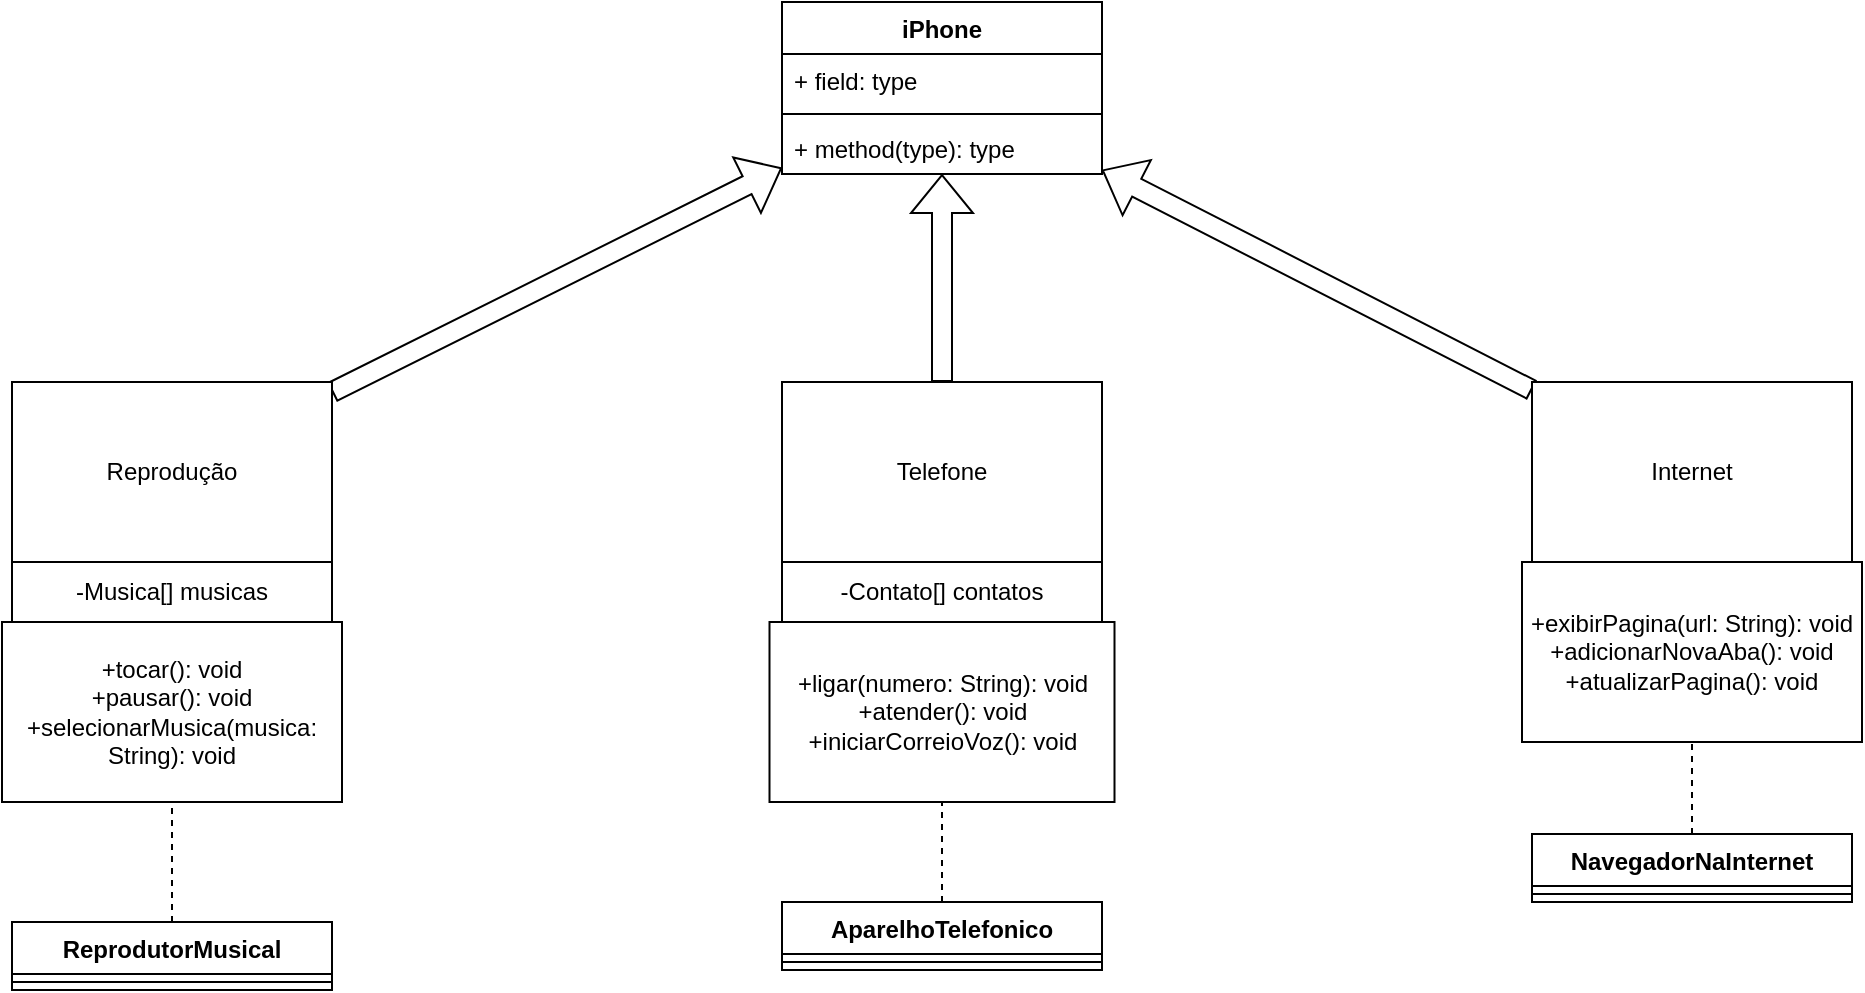 <mxfile version="24.5.2" type="github">
  <diagram name="Page-1" id="e7e014a7-5840-1c2e-5031-d8a46d1fe8dd">
    <mxGraphModel dx="1063" dy="592" grid="1" gridSize="10" guides="1" tooltips="1" connect="1" arrows="1" fold="1" page="1" pageScale="1" pageWidth="1169" pageHeight="826" background="none" math="0" shadow="0">
      <root>
        <mxCell id="0" />
        <mxCell id="1" parent="0" />
        <mxCell id="skD7sMF4PVTZf7BbC8g8-41" value="iPhone" style="swimlane;fontStyle=1;align=center;verticalAlign=top;childLayout=stackLayout;horizontal=1;startSize=26;horizontalStack=0;resizeParent=1;resizeParentMax=0;resizeLast=0;collapsible=1;marginBottom=0;whiteSpace=wrap;html=1;" vertex="1" parent="1">
          <mxGeometry x="505" y="30" width="160" height="86" as="geometry" />
        </mxCell>
        <mxCell id="skD7sMF4PVTZf7BbC8g8-42" value="+ field: type" style="text;strokeColor=none;fillColor=none;align=left;verticalAlign=top;spacingLeft=4;spacingRight=4;overflow=hidden;rotatable=0;points=[[0,0.5],[1,0.5]];portConstraint=eastwest;whiteSpace=wrap;html=1;" vertex="1" parent="skD7sMF4PVTZf7BbC8g8-41">
          <mxGeometry y="26" width="160" height="26" as="geometry" />
        </mxCell>
        <mxCell id="skD7sMF4PVTZf7BbC8g8-43" value="" style="line;strokeWidth=1;fillColor=none;align=left;verticalAlign=middle;spacingTop=-1;spacingLeft=3;spacingRight=3;rotatable=0;labelPosition=right;points=[];portConstraint=eastwest;strokeColor=inherit;" vertex="1" parent="skD7sMF4PVTZf7BbC8g8-41">
          <mxGeometry y="52" width="160" height="8" as="geometry" />
        </mxCell>
        <mxCell id="skD7sMF4PVTZf7BbC8g8-44" value="+ method(type): type" style="text;strokeColor=none;fillColor=none;align=left;verticalAlign=top;spacingLeft=4;spacingRight=4;overflow=hidden;rotatable=0;points=[[0,0.5],[1,0.5]];portConstraint=eastwest;whiteSpace=wrap;html=1;" vertex="1" parent="skD7sMF4PVTZf7BbC8g8-41">
          <mxGeometry y="60" width="160" height="26" as="geometry" />
        </mxCell>
        <mxCell id="skD7sMF4PVTZf7BbC8g8-73" value="" style="shape=flexArrow;endArrow=classic;html=1;rounded=0;" edge="1" parent="1" source="skD7sMF4PVTZf7BbC8g8-45" target="skD7sMF4PVTZf7BbC8g8-41">
          <mxGeometry width="50" height="50" relative="1" as="geometry">
            <mxPoint x="210" y="200" as="sourcePoint" />
            <mxPoint x="260" y="150" as="targetPoint" />
          </mxGeometry>
        </mxCell>
        <mxCell id="skD7sMF4PVTZf7BbC8g8-74" value="" style="shape=flexArrow;endArrow=classic;html=1;rounded=0;" edge="1" parent="1" source="skD7sMF4PVTZf7BbC8g8-46" target="skD7sMF4PVTZf7BbC8g8-41">
          <mxGeometry width="50" height="50" relative="1" as="geometry">
            <mxPoint x="630" y="252" as="sourcePoint" />
            <mxPoint x="855" y="140" as="targetPoint" />
          </mxGeometry>
        </mxCell>
        <mxCell id="skD7sMF4PVTZf7BbC8g8-75" value="" style="shape=flexArrow;endArrow=classic;html=1;rounded=0;" edge="1" parent="1" source="skD7sMF4PVTZf7BbC8g8-47" target="skD7sMF4PVTZf7BbC8g8-41">
          <mxGeometry width="50" height="50" relative="1" as="geometry">
            <mxPoint x="770" y="220" as="sourcePoint" />
            <mxPoint x="995" y="108" as="targetPoint" />
          </mxGeometry>
        </mxCell>
        <mxCell id="skD7sMF4PVTZf7BbC8g8-76" value="ReprodutorMusical" style="swimlane;fontStyle=1;align=center;verticalAlign=top;childLayout=stackLayout;horizontal=1;startSize=26;horizontalStack=0;resizeParent=1;resizeParentMax=0;resizeLast=0;collapsible=1;marginBottom=0;whiteSpace=wrap;html=1;" vertex="1" parent="1">
          <mxGeometry x="120" y="490" width="160" height="34" as="geometry" />
        </mxCell>
        <mxCell id="skD7sMF4PVTZf7BbC8g8-78" value="" style="line;strokeWidth=1;fillColor=none;align=left;verticalAlign=middle;spacingTop=-1;spacingLeft=3;spacingRight=3;rotatable=0;labelPosition=right;points=[];portConstraint=eastwest;strokeColor=inherit;" vertex="1" parent="skD7sMF4PVTZf7BbC8g8-76">
          <mxGeometry y="26" width="160" height="8" as="geometry" />
        </mxCell>
        <mxCell id="skD7sMF4PVTZf7BbC8g8-80" value="AparelhoTelefonico" style="swimlane;fontStyle=1;align=center;verticalAlign=top;childLayout=stackLayout;horizontal=1;startSize=26;horizontalStack=0;resizeParent=1;resizeParentMax=0;resizeLast=0;collapsible=1;marginBottom=0;whiteSpace=wrap;html=1;" vertex="1" parent="1">
          <mxGeometry x="505" y="480" width="160" height="34" as="geometry" />
        </mxCell>
        <mxCell id="skD7sMF4PVTZf7BbC8g8-81" value="" style="line;strokeWidth=1;fillColor=none;align=left;verticalAlign=middle;spacingTop=-1;spacingLeft=3;spacingRight=3;rotatable=0;labelPosition=right;points=[];portConstraint=eastwest;strokeColor=inherit;" vertex="1" parent="skD7sMF4PVTZf7BbC8g8-80">
          <mxGeometry y="26" width="160" height="8" as="geometry" />
        </mxCell>
        <mxCell id="skD7sMF4PVTZf7BbC8g8-82" value="NavegadorNaInternet" style="swimlane;fontStyle=1;align=center;verticalAlign=top;childLayout=stackLayout;horizontal=1;startSize=26;horizontalStack=0;resizeParent=1;resizeParentMax=0;resizeLast=0;collapsible=1;marginBottom=0;whiteSpace=wrap;html=1;" vertex="1" parent="1">
          <mxGeometry x="880" y="446" width="160" height="34" as="geometry" />
        </mxCell>
        <mxCell id="skD7sMF4PVTZf7BbC8g8-83" value="" style="line;strokeWidth=1;fillColor=none;align=left;verticalAlign=middle;spacingTop=-1;spacingLeft=3;spacingRight=3;rotatable=0;labelPosition=right;points=[];portConstraint=eastwest;strokeColor=inherit;" vertex="1" parent="skD7sMF4PVTZf7BbC8g8-82">
          <mxGeometry y="26" width="160" height="8" as="geometry" />
        </mxCell>
        <mxCell id="skD7sMF4PVTZf7BbC8g8-84" value="" style="endArrow=none;dashed=1;html=1;rounded=0;" edge="1" parent="1" source="skD7sMF4PVTZf7BbC8g8-80" target="skD7sMF4PVTZf7BbC8g8-46">
          <mxGeometry width="50" height="50" relative="1" as="geometry">
            <mxPoint x="610" y="390" as="sourcePoint" />
            <mxPoint x="660" y="340" as="targetPoint" />
          </mxGeometry>
        </mxCell>
        <mxCell id="skD7sMF4PVTZf7BbC8g8-87" value="" style="group" vertex="1" connectable="0" parent="1">
          <mxGeometry x="498.75" y="220" width="172.5" height="210" as="geometry" />
        </mxCell>
        <mxCell id="skD7sMF4PVTZf7BbC8g8-46" value="Telefone" style="html=1;whiteSpace=wrap;" vertex="1" parent="skD7sMF4PVTZf7BbC8g8-87">
          <mxGeometry x="6.25" width="160" height="90" as="geometry" />
        </mxCell>
        <mxCell id="skD7sMF4PVTZf7BbC8g8-68" value="+ligar(numero: String): void&lt;br/&gt;        +atender(): void&lt;br/&gt;        +iniciarCorreioVoz(): void" style="html=1;whiteSpace=wrap;" vertex="1" parent="skD7sMF4PVTZf7BbC8g8-87">
          <mxGeometry y="120" width="172.5" height="90" as="geometry" />
        </mxCell>
        <mxCell id="skD7sMF4PVTZf7BbC8g8-71" value="-Contato[] contatos" style="html=1;whiteSpace=wrap;" vertex="1" parent="skD7sMF4PVTZf7BbC8g8-87">
          <mxGeometry x="6.25" y="90" width="160" height="30" as="geometry" />
        </mxCell>
        <mxCell id="skD7sMF4PVTZf7BbC8g8-90" value="" style="endArrow=none;dashed=1;html=1;rounded=0;" edge="1" parent="1" source="skD7sMF4PVTZf7BbC8g8-76" target="skD7sMF4PVTZf7BbC8g8-45">
          <mxGeometry width="50" height="50" relative="1" as="geometry">
            <mxPoint x="350" y="548" as="sourcePoint" />
            <mxPoint x="350" y="378" as="targetPoint" />
          </mxGeometry>
        </mxCell>
        <mxCell id="skD7sMF4PVTZf7BbC8g8-91" value="" style="group" vertex="1" connectable="0" parent="1">
          <mxGeometry x="115" y="220" width="170" height="210" as="geometry" />
        </mxCell>
        <mxCell id="skD7sMF4PVTZf7BbC8g8-45" value="Reprodução" style="html=1;whiteSpace=wrap;" vertex="1" parent="skD7sMF4PVTZf7BbC8g8-91">
          <mxGeometry x="5" width="160" height="90" as="geometry" />
        </mxCell>
        <mxCell id="skD7sMF4PVTZf7BbC8g8-67" value="+tocar(): void&lt;br/&gt;        +pausar(): void&lt;br/&gt;        +selecionarMusica(musica: String): void" style="html=1;whiteSpace=wrap;" vertex="1" parent="skD7sMF4PVTZf7BbC8g8-91">
          <mxGeometry y="120" width="170" height="90" as="geometry" />
        </mxCell>
        <mxCell id="skD7sMF4PVTZf7BbC8g8-70" value="-Musica[] musicas" style="html=1;whiteSpace=wrap;" vertex="1" parent="skD7sMF4PVTZf7BbC8g8-91">
          <mxGeometry x="5" y="90" width="160" height="30" as="geometry" />
        </mxCell>
        <mxCell id="skD7sMF4PVTZf7BbC8g8-92" value="" style="endArrow=none;dashed=1;html=1;rounded=0;" edge="1" parent="1" source="skD7sMF4PVTZf7BbC8g8-82" target="skD7sMF4PVTZf7BbC8g8-47">
          <mxGeometry width="50" height="50" relative="1" as="geometry">
            <mxPoint x="810" y="490" as="sourcePoint" />
            <mxPoint x="810" y="320" as="targetPoint" />
          </mxGeometry>
        </mxCell>
        <mxCell id="skD7sMF4PVTZf7BbC8g8-93" value="" style="group" vertex="1" connectable="0" parent="1">
          <mxGeometry x="875" y="220" width="170" height="180" as="geometry" />
        </mxCell>
        <mxCell id="skD7sMF4PVTZf7BbC8g8-47" value="Internet" style="html=1;whiteSpace=wrap;" vertex="1" parent="skD7sMF4PVTZf7BbC8g8-93">
          <mxGeometry x="5" width="160" height="90" as="geometry" />
        </mxCell>
        <mxCell id="skD7sMF4PVTZf7BbC8g8-69" value="+exibirPagina(url: String): void&lt;br/&gt;        +adicionarNovaAba(): void&lt;br/&gt;        +atualizarPagina(): void" style="html=1;whiteSpace=wrap;" vertex="1" parent="skD7sMF4PVTZf7BbC8g8-93">
          <mxGeometry y="90" width="170" height="90" as="geometry" />
        </mxCell>
      </root>
    </mxGraphModel>
  </diagram>
</mxfile>
